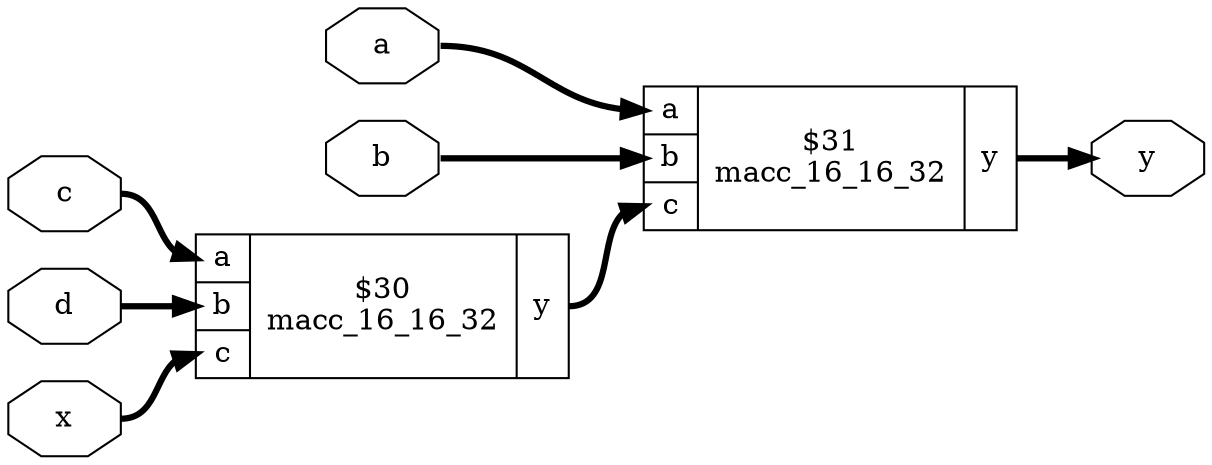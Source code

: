 digraph "test" {
rankdir="LR";
remincross=true;
n2 [ shape=octagon, label="a", color="black", fontcolor="black"];
n3 [ shape=octagon, label="b", color="black", fontcolor="black"];
n4 [ shape=octagon, label="c", color="black", fontcolor="black"];
n5 [ shape=octagon, label="d", color="black", fontcolor="black"];
n6 [ shape=octagon, label="x", color="black", fontcolor="black"];
n7 [ shape=octagon, label="y", color="black", fontcolor="black"];
c8 [ shape=record, label="{{<p2> a|<p3> b|<p4> c}|$30\nmacc_16_16_32|{<p7> y}}",  ];
c9 [ shape=record, label="{{<p2> a|<p3> b|<p4> c}|$31\nmacc_16_16_32|{<p7> y}}",  ];
c8:p7:e -> c9:p4:w [color="black", fontcolor="black", style="setlinewidth(3)", label=""];
n2:e -> c9:p2:w [color="black", fontcolor="black", style="setlinewidth(3)", label=""];
n3:e -> c9:p3:w [color="black", fontcolor="black", style="setlinewidth(3)", label=""];
n4:e -> c8:p2:w [color="black", fontcolor="black", style="setlinewidth(3)", label=""];
n5:e -> c8:p3:w [color="black", fontcolor="black", style="setlinewidth(3)", label=""];
n6:e -> c8:p4:w [color="black", fontcolor="black", style="setlinewidth(3)", label=""];
c9:p7:e -> n7:w [color="black", fontcolor="black", style="setlinewidth(3)", label=""];
}
